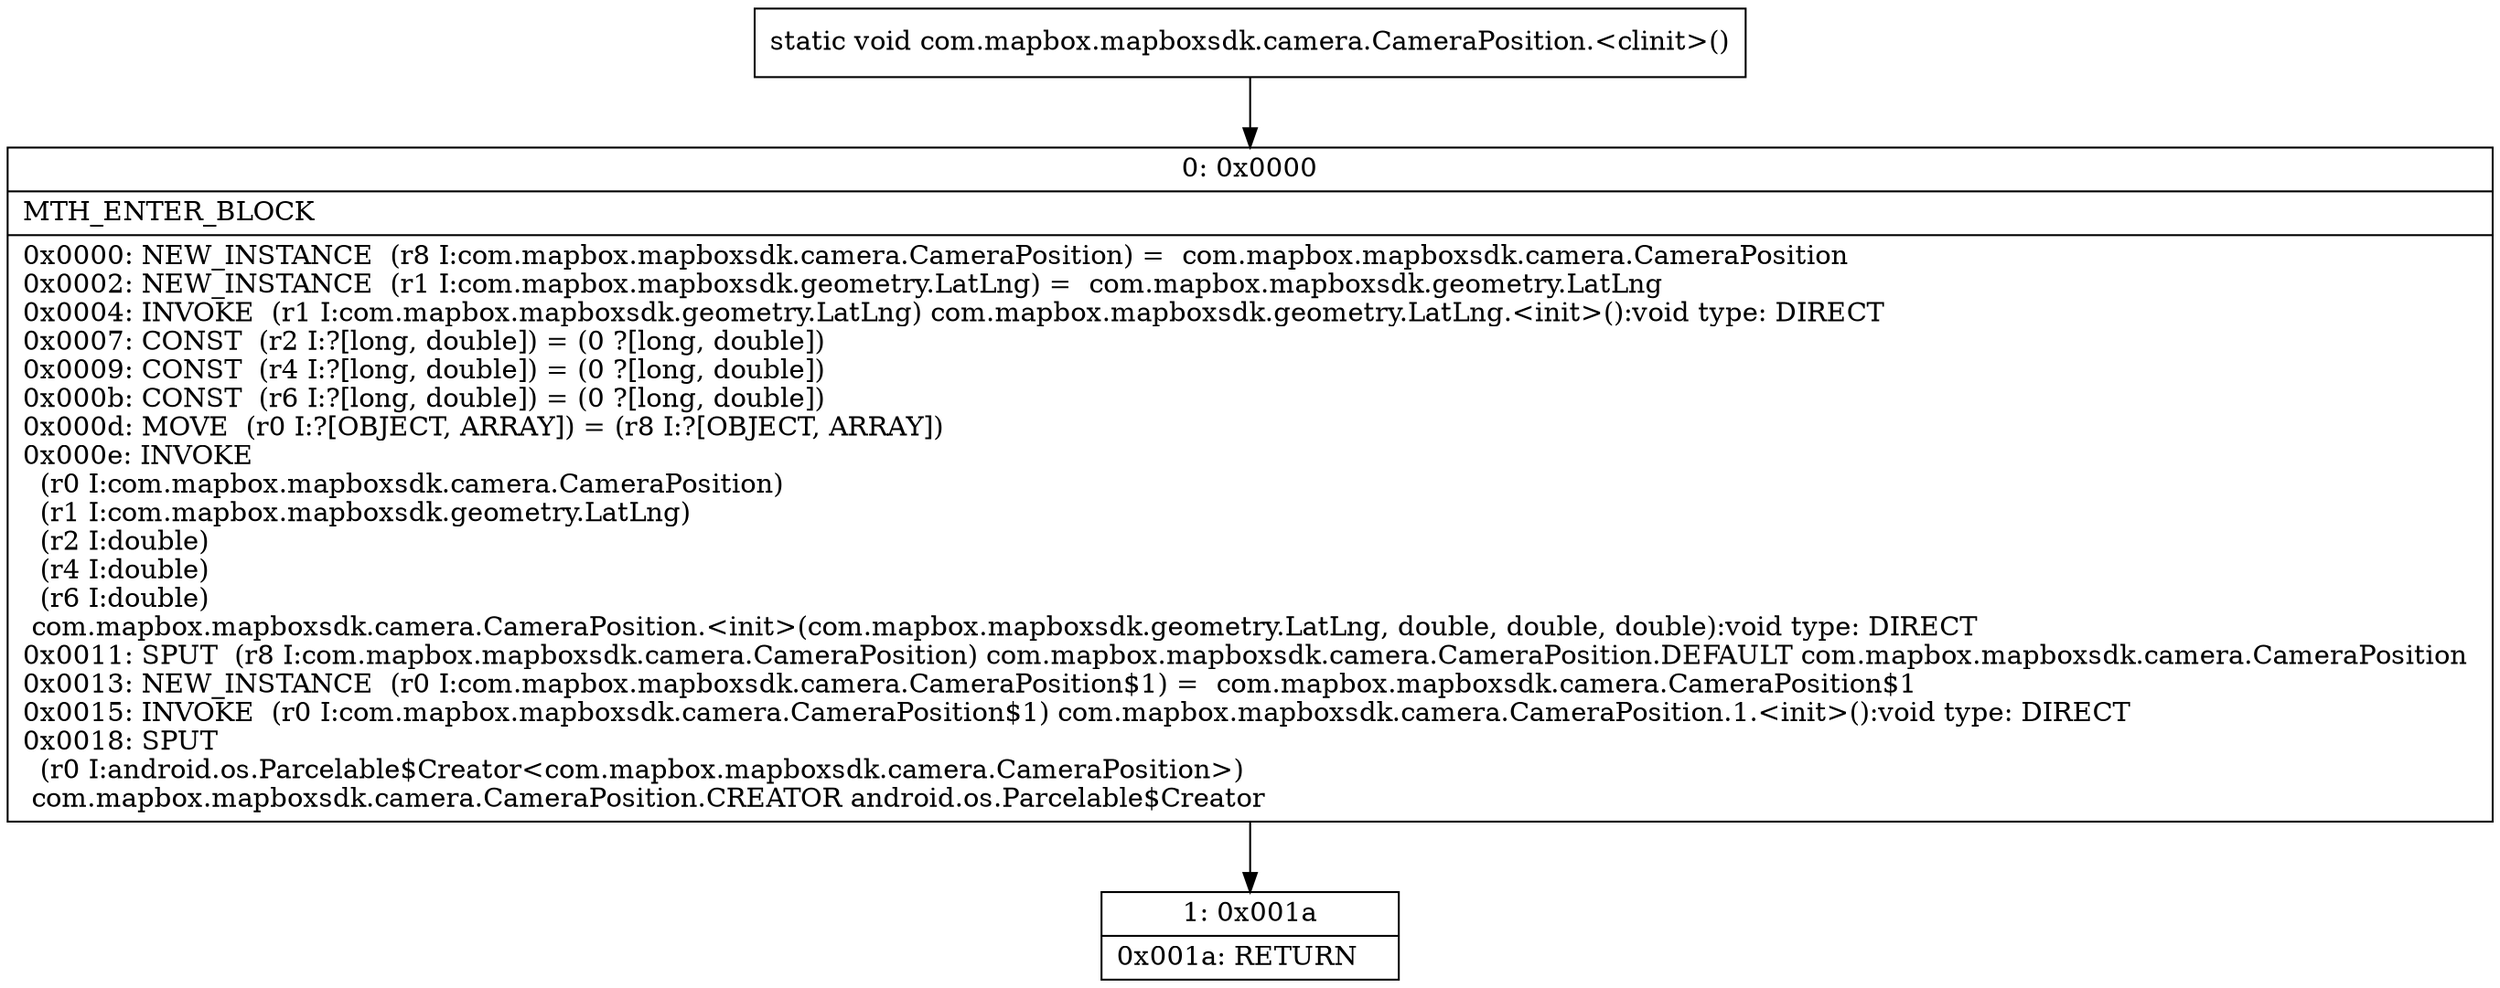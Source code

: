 digraph "CFG forcom.mapbox.mapboxsdk.camera.CameraPosition.\<clinit\>()V" {
Node_0 [shape=record,label="{0\:\ 0x0000|MTH_ENTER_BLOCK\l|0x0000: NEW_INSTANCE  (r8 I:com.mapbox.mapboxsdk.camera.CameraPosition) =  com.mapbox.mapboxsdk.camera.CameraPosition \l0x0002: NEW_INSTANCE  (r1 I:com.mapbox.mapboxsdk.geometry.LatLng) =  com.mapbox.mapboxsdk.geometry.LatLng \l0x0004: INVOKE  (r1 I:com.mapbox.mapboxsdk.geometry.LatLng) com.mapbox.mapboxsdk.geometry.LatLng.\<init\>():void type: DIRECT \l0x0007: CONST  (r2 I:?[long, double]) = (0 ?[long, double]) \l0x0009: CONST  (r4 I:?[long, double]) = (0 ?[long, double]) \l0x000b: CONST  (r6 I:?[long, double]) = (0 ?[long, double]) \l0x000d: MOVE  (r0 I:?[OBJECT, ARRAY]) = (r8 I:?[OBJECT, ARRAY]) \l0x000e: INVOKE  \l  (r0 I:com.mapbox.mapboxsdk.camera.CameraPosition)\l  (r1 I:com.mapbox.mapboxsdk.geometry.LatLng)\l  (r2 I:double)\l  (r4 I:double)\l  (r6 I:double)\l com.mapbox.mapboxsdk.camera.CameraPosition.\<init\>(com.mapbox.mapboxsdk.geometry.LatLng, double, double, double):void type: DIRECT \l0x0011: SPUT  (r8 I:com.mapbox.mapboxsdk.camera.CameraPosition) com.mapbox.mapboxsdk.camera.CameraPosition.DEFAULT com.mapbox.mapboxsdk.camera.CameraPosition \l0x0013: NEW_INSTANCE  (r0 I:com.mapbox.mapboxsdk.camera.CameraPosition$1) =  com.mapbox.mapboxsdk.camera.CameraPosition$1 \l0x0015: INVOKE  (r0 I:com.mapbox.mapboxsdk.camera.CameraPosition$1) com.mapbox.mapboxsdk.camera.CameraPosition.1.\<init\>():void type: DIRECT \l0x0018: SPUT  \l  (r0 I:android.os.Parcelable$Creator\<com.mapbox.mapboxsdk.camera.CameraPosition\>)\l com.mapbox.mapboxsdk.camera.CameraPosition.CREATOR android.os.Parcelable$Creator \l}"];
Node_1 [shape=record,label="{1\:\ 0x001a|0x001a: RETURN   \l}"];
MethodNode[shape=record,label="{static void com.mapbox.mapboxsdk.camera.CameraPosition.\<clinit\>() }"];
MethodNode -> Node_0;
Node_0 -> Node_1;
}

